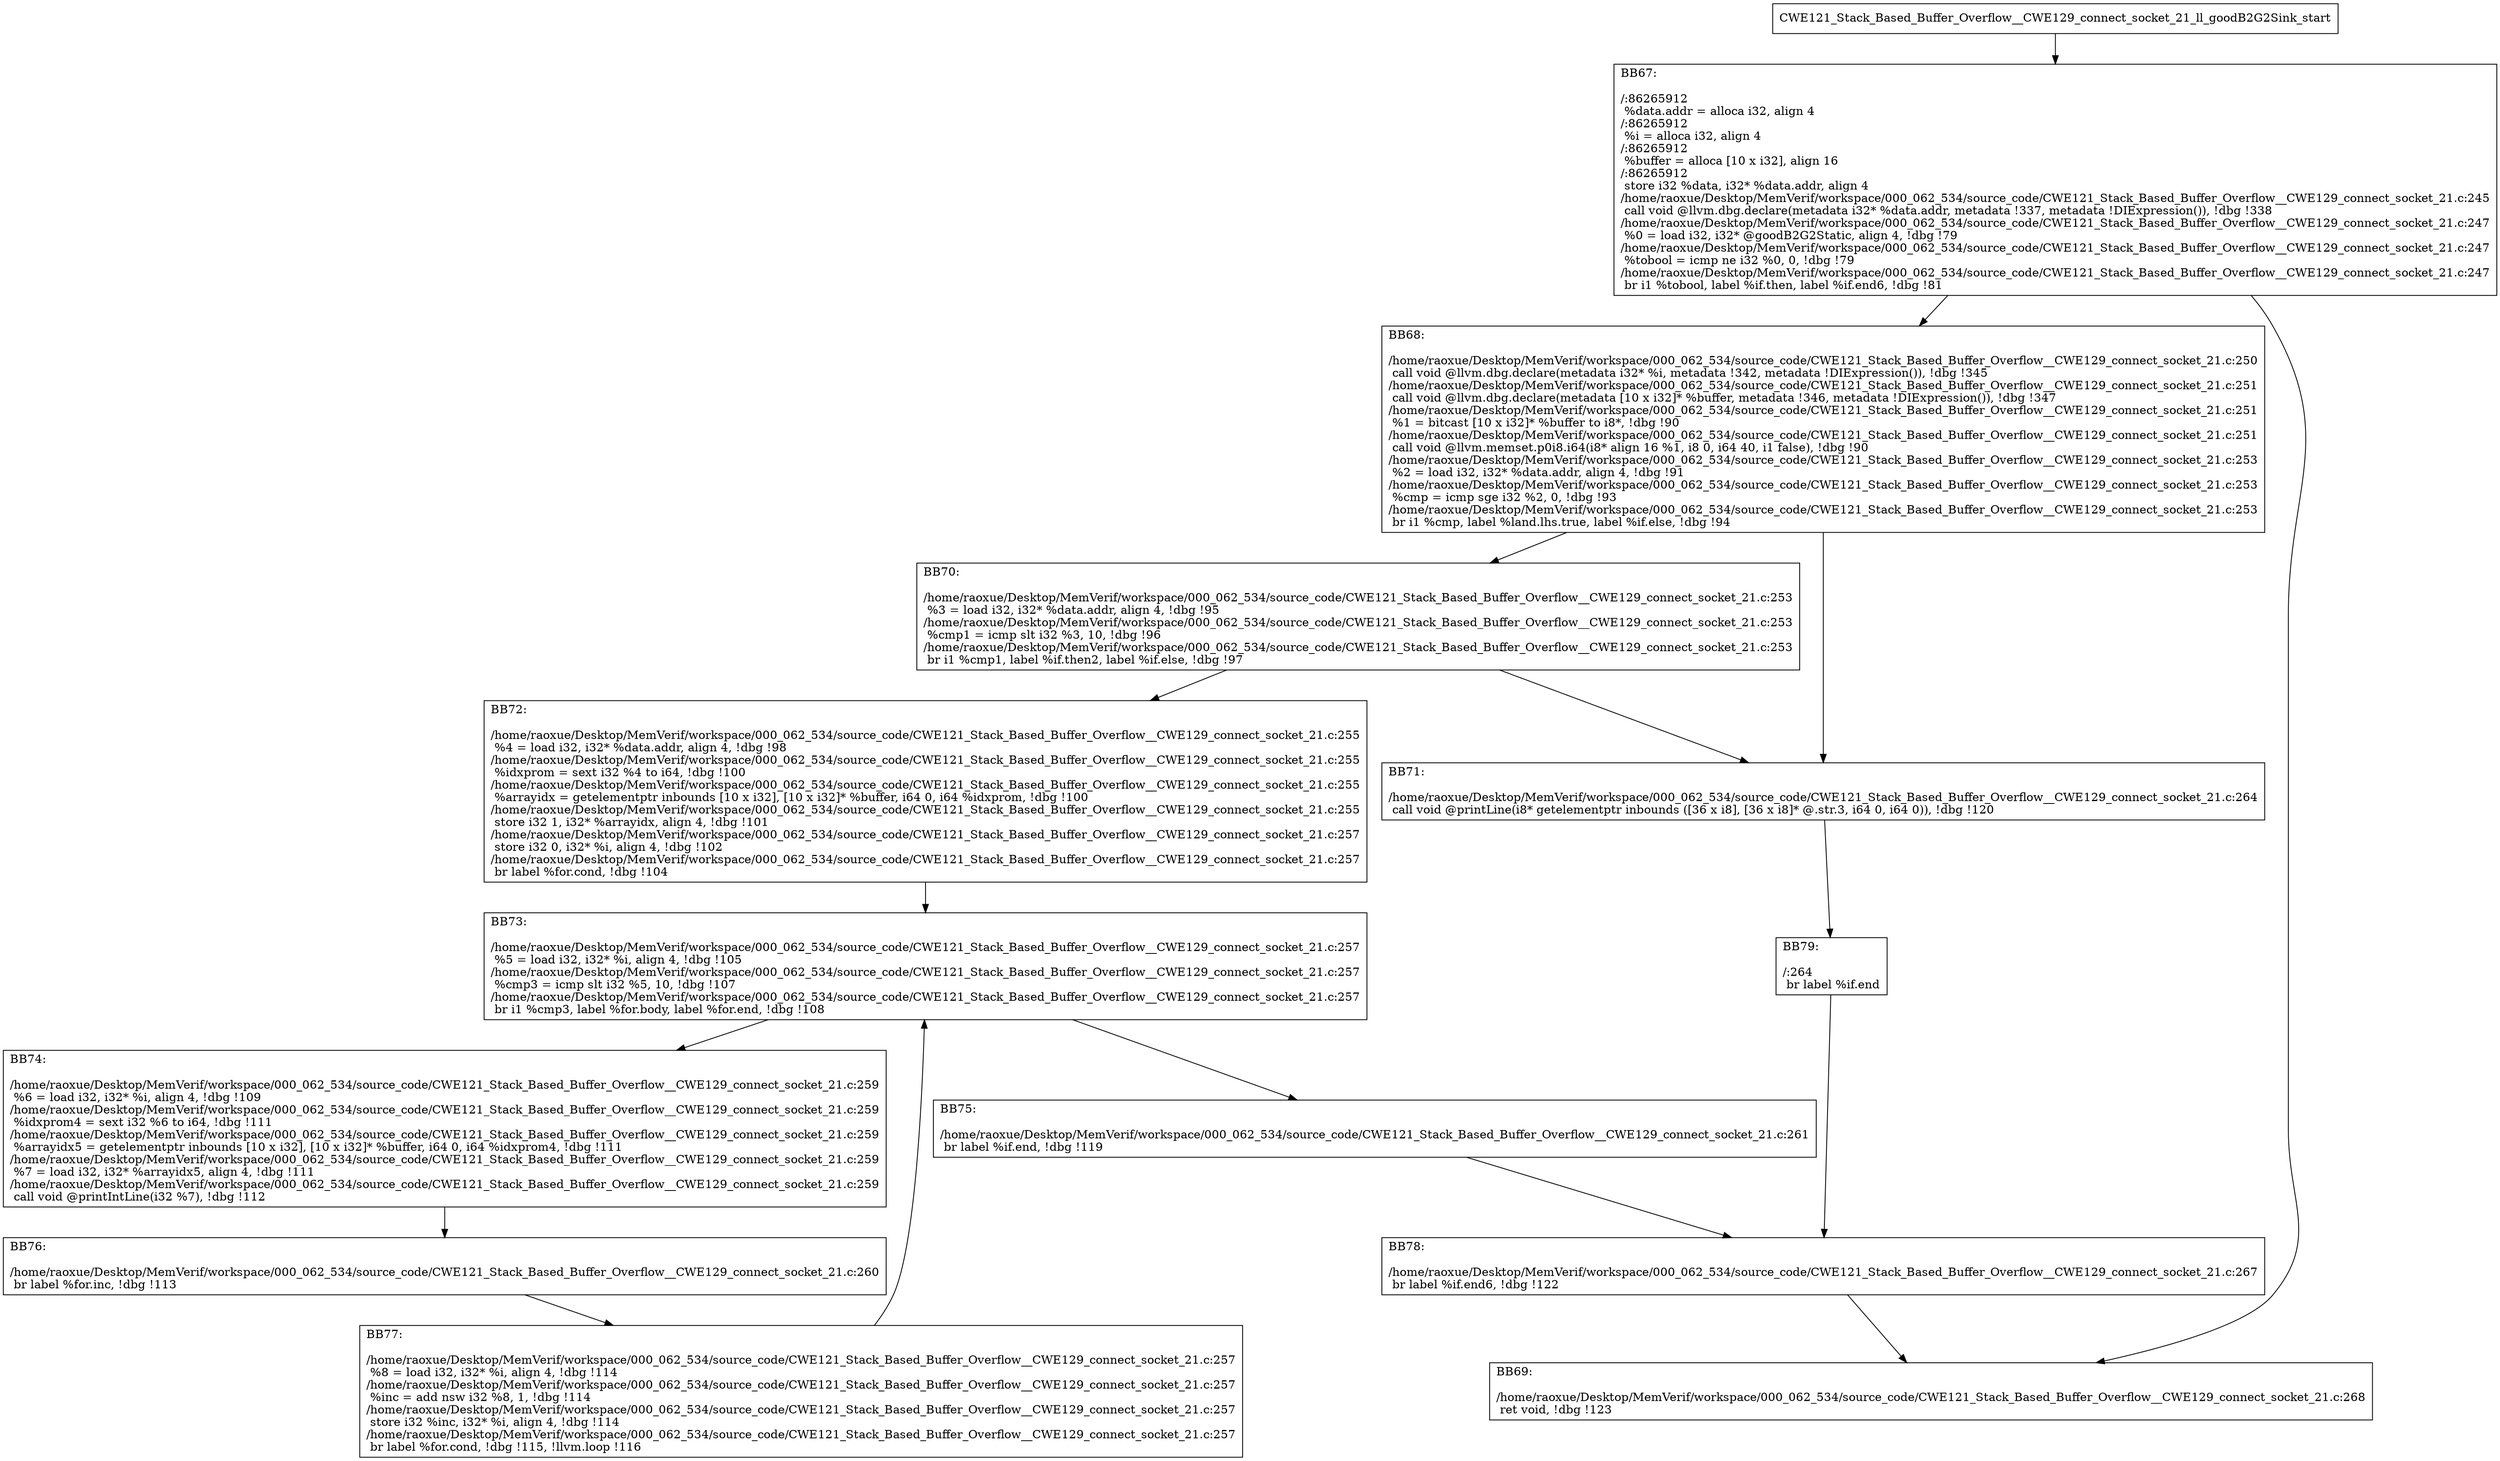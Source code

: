 digraph "CFG for'CWE121_Stack_Based_Buffer_Overflow__CWE129_connect_socket_21_ll_goodB2G2Sink' function" {
	BBCWE121_Stack_Based_Buffer_Overflow__CWE129_connect_socket_21_ll_goodB2G2Sink_start[shape=record,label="{CWE121_Stack_Based_Buffer_Overflow__CWE129_connect_socket_21_ll_goodB2G2Sink_start}"];
	BBCWE121_Stack_Based_Buffer_Overflow__CWE129_connect_socket_21_ll_goodB2G2Sink_start-> CWE121_Stack_Based_Buffer_Overflow__CWE129_connect_socket_21_ll_goodB2G2SinkBB67;
	CWE121_Stack_Based_Buffer_Overflow__CWE129_connect_socket_21_ll_goodB2G2SinkBB67 [shape=record, label="{BB67:\l\l/:86265912\l
  %data.addr = alloca i32, align 4\l
/:86265912\l
  %i = alloca i32, align 4\l
/:86265912\l
  %buffer = alloca [10 x i32], align 16\l
/:86265912\l
  store i32 %data, i32* %data.addr, align 4\l
/home/raoxue/Desktop/MemVerif/workspace/000_062_534/source_code/CWE121_Stack_Based_Buffer_Overflow__CWE129_connect_socket_21.c:245\l
  call void @llvm.dbg.declare(metadata i32* %data.addr, metadata !337, metadata !DIExpression()), !dbg !338\l
/home/raoxue/Desktop/MemVerif/workspace/000_062_534/source_code/CWE121_Stack_Based_Buffer_Overflow__CWE129_connect_socket_21.c:247\l
  %0 = load i32, i32* @goodB2G2Static, align 4, !dbg !79\l
/home/raoxue/Desktop/MemVerif/workspace/000_062_534/source_code/CWE121_Stack_Based_Buffer_Overflow__CWE129_connect_socket_21.c:247\l
  %tobool = icmp ne i32 %0, 0, !dbg !79\l
/home/raoxue/Desktop/MemVerif/workspace/000_062_534/source_code/CWE121_Stack_Based_Buffer_Overflow__CWE129_connect_socket_21.c:247\l
  br i1 %tobool, label %if.then, label %if.end6, !dbg !81\l
}"];
	CWE121_Stack_Based_Buffer_Overflow__CWE129_connect_socket_21_ll_goodB2G2SinkBB67-> CWE121_Stack_Based_Buffer_Overflow__CWE129_connect_socket_21_ll_goodB2G2SinkBB68;
	CWE121_Stack_Based_Buffer_Overflow__CWE129_connect_socket_21_ll_goodB2G2SinkBB67-> CWE121_Stack_Based_Buffer_Overflow__CWE129_connect_socket_21_ll_goodB2G2SinkBB69;
	CWE121_Stack_Based_Buffer_Overflow__CWE129_connect_socket_21_ll_goodB2G2SinkBB68 [shape=record, label="{BB68:\l\l/home/raoxue/Desktop/MemVerif/workspace/000_062_534/source_code/CWE121_Stack_Based_Buffer_Overflow__CWE129_connect_socket_21.c:250\l
  call void @llvm.dbg.declare(metadata i32* %i, metadata !342, metadata !DIExpression()), !dbg !345\l
/home/raoxue/Desktop/MemVerif/workspace/000_062_534/source_code/CWE121_Stack_Based_Buffer_Overflow__CWE129_connect_socket_21.c:251\l
  call void @llvm.dbg.declare(metadata [10 x i32]* %buffer, metadata !346, metadata !DIExpression()), !dbg !347\l
/home/raoxue/Desktop/MemVerif/workspace/000_062_534/source_code/CWE121_Stack_Based_Buffer_Overflow__CWE129_connect_socket_21.c:251\l
  %1 = bitcast [10 x i32]* %buffer to i8*, !dbg !90\l
/home/raoxue/Desktop/MemVerif/workspace/000_062_534/source_code/CWE121_Stack_Based_Buffer_Overflow__CWE129_connect_socket_21.c:251\l
  call void @llvm.memset.p0i8.i64(i8* align 16 %1, i8 0, i64 40, i1 false), !dbg !90\l
/home/raoxue/Desktop/MemVerif/workspace/000_062_534/source_code/CWE121_Stack_Based_Buffer_Overflow__CWE129_connect_socket_21.c:253\l
  %2 = load i32, i32* %data.addr, align 4, !dbg !91\l
/home/raoxue/Desktop/MemVerif/workspace/000_062_534/source_code/CWE121_Stack_Based_Buffer_Overflow__CWE129_connect_socket_21.c:253\l
  %cmp = icmp sge i32 %2, 0, !dbg !93\l
/home/raoxue/Desktop/MemVerif/workspace/000_062_534/source_code/CWE121_Stack_Based_Buffer_Overflow__CWE129_connect_socket_21.c:253\l
  br i1 %cmp, label %land.lhs.true, label %if.else, !dbg !94\l
}"];
	CWE121_Stack_Based_Buffer_Overflow__CWE129_connect_socket_21_ll_goodB2G2SinkBB68-> CWE121_Stack_Based_Buffer_Overflow__CWE129_connect_socket_21_ll_goodB2G2SinkBB70;
	CWE121_Stack_Based_Buffer_Overflow__CWE129_connect_socket_21_ll_goodB2G2SinkBB68-> CWE121_Stack_Based_Buffer_Overflow__CWE129_connect_socket_21_ll_goodB2G2SinkBB71;
	CWE121_Stack_Based_Buffer_Overflow__CWE129_connect_socket_21_ll_goodB2G2SinkBB70 [shape=record, label="{BB70:\l\l/home/raoxue/Desktop/MemVerif/workspace/000_062_534/source_code/CWE121_Stack_Based_Buffer_Overflow__CWE129_connect_socket_21.c:253\l
  %3 = load i32, i32* %data.addr, align 4, !dbg !95\l
/home/raoxue/Desktop/MemVerif/workspace/000_062_534/source_code/CWE121_Stack_Based_Buffer_Overflow__CWE129_connect_socket_21.c:253\l
  %cmp1 = icmp slt i32 %3, 10, !dbg !96\l
/home/raoxue/Desktop/MemVerif/workspace/000_062_534/source_code/CWE121_Stack_Based_Buffer_Overflow__CWE129_connect_socket_21.c:253\l
  br i1 %cmp1, label %if.then2, label %if.else, !dbg !97\l
}"];
	CWE121_Stack_Based_Buffer_Overflow__CWE129_connect_socket_21_ll_goodB2G2SinkBB70-> CWE121_Stack_Based_Buffer_Overflow__CWE129_connect_socket_21_ll_goodB2G2SinkBB72;
	CWE121_Stack_Based_Buffer_Overflow__CWE129_connect_socket_21_ll_goodB2G2SinkBB70-> CWE121_Stack_Based_Buffer_Overflow__CWE129_connect_socket_21_ll_goodB2G2SinkBB71;
	CWE121_Stack_Based_Buffer_Overflow__CWE129_connect_socket_21_ll_goodB2G2SinkBB72 [shape=record, label="{BB72:\l\l/home/raoxue/Desktop/MemVerif/workspace/000_062_534/source_code/CWE121_Stack_Based_Buffer_Overflow__CWE129_connect_socket_21.c:255\l
  %4 = load i32, i32* %data.addr, align 4, !dbg !98\l
/home/raoxue/Desktop/MemVerif/workspace/000_062_534/source_code/CWE121_Stack_Based_Buffer_Overflow__CWE129_connect_socket_21.c:255\l
  %idxprom = sext i32 %4 to i64, !dbg !100\l
/home/raoxue/Desktop/MemVerif/workspace/000_062_534/source_code/CWE121_Stack_Based_Buffer_Overflow__CWE129_connect_socket_21.c:255\l
  %arrayidx = getelementptr inbounds [10 x i32], [10 x i32]* %buffer, i64 0, i64 %idxprom, !dbg !100\l
/home/raoxue/Desktop/MemVerif/workspace/000_062_534/source_code/CWE121_Stack_Based_Buffer_Overflow__CWE129_connect_socket_21.c:255\l
  store i32 1, i32* %arrayidx, align 4, !dbg !101\l
/home/raoxue/Desktop/MemVerif/workspace/000_062_534/source_code/CWE121_Stack_Based_Buffer_Overflow__CWE129_connect_socket_21.c:257\l
  store i32 0, i32* %i, align 4, !dbg !102\l
/home/raoxue/Desktop/MemVerif/workspace/000_062_534/source_code/CWE121_Stack_Based_Buffer_Overflow__CWE129_connect_socket_21.c:257\l
  br label %for.cond, !dbg !104\l
}"];
	CWE121_Stack_Based_Buffer_Overflow__CWE129_connect_socket_21_ll_goodB2G2SinkBB72-> CWE121_Stack_Based_Buffer_Overflow__CWE129_connect_socket_21_ll_goodB2G2SinkBB73;
	CWE121_Stack_Based_Buffer_Overflow__CWE129_connect_socket_21_ll_goodB2G2SinkBB73 [shape=record, label="{BB73:\l\l/home/raoxue/Desktop/MemVerif/workspace/000_062_534/source_code/CWE121_Stack_Based_Buffer_Overflow__CWE129_connect_socket_21.c:257\l
  %5 = load i32, i32* %i, align 4, !dbg !105\l
/home/raoxue/Desktop/MemVerif/workspace/000_062_534/source_code/CWE121_Stack_Based_Buffer_Overflow__CWE129_connect_socket_21.c:257\l
  %cmp3 = icmp slt i32 %5, 10, !dbg !107\l
/home/raoxue/Desktop/MemVerif/workspace/000_062_534/source_code/CWE121_Stack_Based_Buffer_Overflow__CWE129_connect_socket_21.c:257\l
  br i1 %cmp3, label %for.body, label %for.end, !dbg !108\l
}"];
	CWE121_Stack_Based_Buffer_Overflow__CWE129_connect_socket_21_ll_goodB2G2SinkBB73-> CWE121_Stack_Based_Buffer_Overflow__CWE129_connect_socket_21_ll_goodB2G2SinkBB74;
	CWE121_Stack_Based_Buffer_Overflow__CWE129_connect_socket_21_ll_goodB2G2SinkBB73-> CWE121_Stack_Based_Buffer_Overflow__CWE129_connect_socket_21_ll_goodB2G2SinkBB75;
	CWE121_Stack_Based_Buffer_Overflow__CWE129_connect_socket_21_ll_goodB2G2SinkBB74 [shape=record, label="{BB74:\l\l/home/raoxue/Desktop/MemVerif/workspace/000_062_534/source_code/CWE121_Stack_Based_Buffer_Overflow__CWE129_connect_socket_21.c:259\l
  %6 = load i32, i32* %i, align 4, !dbg !109\l
/home/raoxue/Desktop/MemVerif/workspace/000_062_534/source_code/CWE121_Stack_Based_Buffer_Overflow__CWE129_connect_socket_21.c:259\l
  %idxprom4 = sext i32 %6 to i64, !dbg !111\l
/home/raoxue/Desktop/MemVerif/workspace/000_062_534/source_code/CWE121_Stack_Based_Buffer_Overflow__CWE129_connect_socket_21.c:259\l
  %arrayidx5 = getelementptr inbounds [10 x i32], [10 x i32]* %buffer, i64 0, i64 %idxprom4, !dbg !111\l
/home/raoxue/Desktop/MemVerif/workspace/000_062_534/source_code/CWE121_Stack_Based_Buffer_Overflow__CWE129_connect_socket_21.c:259\l
  %7 = load i32, i32* %arrayidx5, align 4, !dbg !111\l
/home/raoxue/Desktop/MemVerif/workspace/000_062_534/source_code/CWE121_Stack_Based_Buffer_Overflow__CWE129_connect_socket_21.c:259\l
  call void @printIntLine(i32 %7), !dbg !112\l
}"];
	CWE121_Stack_Based_Buffer_Overflow__CWE129_connect_socket_21_ll_goodB2G2SinkBB74-> CWE121_Stack_Based_Buffer_Overflow__CWE129_connect_socket_21_ll_goodB2G2SinkBB76;
	CWE121_Stack_Based_Buffer_Overflow__CWE129_connect_socket_21_ll_goodB2G2SinkBB76 [shape=record, label="{BB76:\l\l/home/raoxue/Desktop/MemVerif/workspace/000_062_534/source_code/CWE121_Stack_Based_Buffer_Overflow__CWE129_connect_socket_21.c:260\l
  br label %for.inc, !dbg !113\l
}"];
	CWE121_Stack_Based_Buffer_Overflow__CWE129_connect_socket_21_ll_goodB2G2SinkBB76-> CWE121_Stack_Based_Buffer_Overflow__CWE129_connect_socket_21_ll_goodB2G2SinkBB77;
	CWE121_Stack_Based_Buffer_Overflow__CWE129_connect_socket_21_ll_goodB2G2SinkBB77 [shape=record, label="{BB77:\l\l/home/raoxue/Desktop/MemVerif/workspace/000_062_534/source_code/CWE121_Stack_Based_Buffer_Overflow__CWE129_connect_socket_21.c:257\l
  %8 = load i32, i32* %i, align 4, !dbg !114\l
/home/raoxue/Desktop/MemVerif/workspace/000_062_534/source_code/CWE121_Stack_Based_Buffer_Overflow__CWE129_connect_socket_21.c:257\l
  %inc = add nsw i32 %8, 1, !dbg !114\l
/home/raoxue/Desktop/MemVerif/workspace/000_062_534/source_code/CWE121_Stack_Based_Buffer_Overflow__CWE129_connect_socket_21.c:257\l
  store i32 %inc, i32* %i, align 4, !dbg !114\l
/home/raoxue/Desktop/MemVerif/workspace/000_062_534/source_code/CWE121_Stack_Based_Buffer_Overflow__CWE129_connect_socket_21.c:257\l
  br label %for.cond, !dbg !115, !llvm.loop !116\l
}"];
	CWE121_Stack_Based_Buffer_Overflow__CWE129_connect_socket_21_ll_goodB2G2SinkBB77-> CWE121_Stack_Based_Buffer_Overflow__CWE129_connect_socket_21_ll_goodB2G2SinkBB73;
	CWE121_Stack_Based_Buffer_Overflow__CWE129_connect_socket_21_ll_goodB2G2SinkBB75 [shape=record, label="{BB75:\l\l/home/raoxue/Desktop/MemVerif/workspace/000_062_534/source_code/CWE121_Stack_Based_Buffer_Overflow__CWE129_connect_socket_21.c:261\l
  br label %if.end, !dbg !119\l
}"];
	CWE121_Stack_Based_Buffer_Overflow__CWE129_connect_socket_21_ll_goodB2G2SinkBB75-> CWE121_Stack_Based_Buffer_Overflow__CWE129_connect_socket_21_ll_goodB2G2SinkBB78;
	CWE121_Stack_Based_Buffer_Overflow__CWE129_connect_socket_21_ll_goodB2G2SinkBB71 [shape=record, label="{BB71:\l\l/home/raoxue/Desktop/MemVerif/workspace/000_062_534/source_code/CWE121_Stack_Based_Buffer_Overflow__CWE129_connect_socket_21.c:264\l
  call void @printLine(i8* getelementptr inbounds ([36 x i8], [36 x i8]* @.str.3, i64 0, i64 0)), !dbg !120\l
}"];
	CWE121_Stack_Based_Buffer_Overflow__CWE129_connect_socket_21_ll_goodB2G2SinkBB71-> CWE121_Stack_Based_Buffer_Overflow__CWE129_connect_socket_21_ll_goodB2G2SinkBB79;
	CWE121_Stack_Based_Buffer_Overflow__CWE129_connect_socket_21_ll_goodB2G2SinkBB79 [shape=record, label="{BB79:\l\l/:264\l
  br label %if.end\l
}"];
	CWE121_Stack_Based_Buffer_Overflow__CWE129_connect_socket_21_ll_goodB2G2SinkBB79-> CWE121_Stack_Based_Buffer_Overflow__CWE129_connect_socket_21_ll_goodB2G2SinkBB78;
	CWE121_Stack_Based_Buffer_Overflow__CWE129_connect_socket_21_ll_goodB2G2SinkBB78 [shape=record, label="{BB78:\l\l/home/raoxue/Desktop/MemVerif/workspace/000_062_534/source_code/CWE121_Stack_Based_Buffer_Overflow__CWE129_connect_socket_21.c:267\l
  br label %if.end6, !dbg !122\l
}"];
	CWE121_Stack_Based_Buffer_Overflow__CWE129_connect_socket_21_ll_goodB2G2SinkBB78-> CWE121_Stack_Based_Buffer_Overflow__CWE129_connect_socket_21_ll_goodB2G2SinkBB69;
	CWE121_Stack_Based_Buffer_Overflow__CWE129_connect_socket_21_ll_goodB2G2SinkBB69 [shape=record, label="{BB69:\l\l/home/raoxue/Desktop/MemVerif/workspace/000_062_534/source_code/CWE121_Stack_Based_Buffer_Overflow__CWE129_connect_socket_21.c:268\l
  ret void, !dbg !123\l
}"];
}
